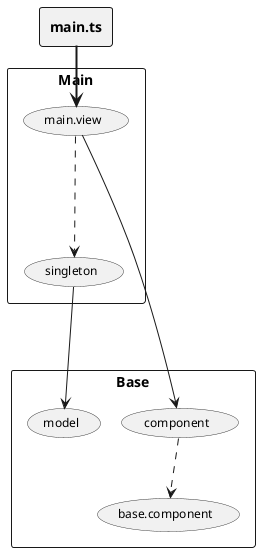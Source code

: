 @startuml

scale max 1920 width
top to bottom direction
skinparam monochrome true
skinparam shadowing false
skinparam nodesep 20
skinparam defaultFontName Tahoma
skinparam defaultFontSize 14

'oval
skinparam usecase {
  borderThickness 0.4
  fontSize 12
}

'rectangle
skinparam rectangle {
  borderThickness 1
}
    

rectangle "Main" {
  (main.view)
  (singleton)
}

rectangle "Base" {
  (base.component)
  (component)
  (model)
}

rectangle "<b>main.ts</b>" as main_ts

(component) ..> (base.component)
main_ts ==> (main.view)
(main.view) --> (component)
(main.view) ...> (singleton)
(singleton) ---> (model)

@enduml